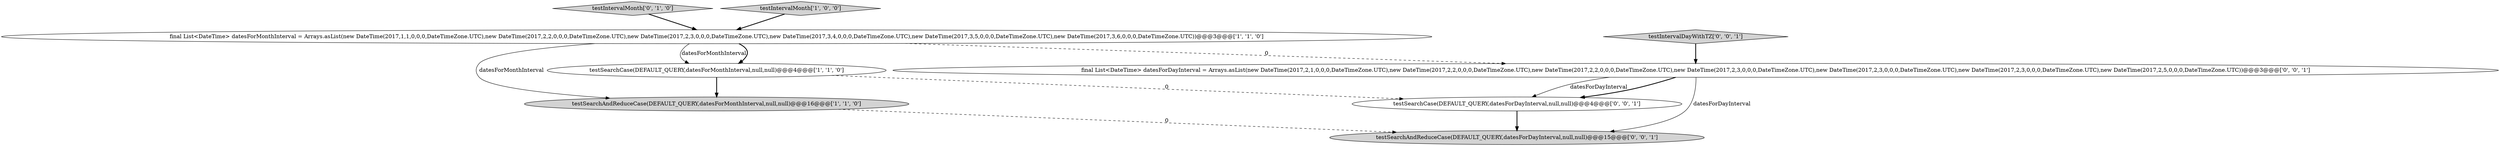 digraph {
6 [style = filled, label = "final List<DateTime> datesForDayInterval = Arrays.asList(new DateTime(2017,2,1,0,0,0,DateTimeZone.UTC),new DateTime(2017,2,2,0,0,0,DateTimeZone.UTC),new DateTime(2017,2,2,0,0,0,DateTimeZone.UTC),new DateTime(2017,2,3,0,0,0,DateTimeZone.UTC),new DateTime(2017,2,3,0,0,0,DateTimeZone.UTC),new DateTime(2017,2,3,0,0,0,DateTimeZone.UTC),new DateTime(2017,2,5,0,0,0,DateTimeZone.UTC))@@@3@@@['0', '0', '1']", fillcolor = white, shape = ellipse image = "AAA0AAABBB3BBB"];
5 [style = filled, label = "testIntervalDayWithTZ['0', '0', '1']", fillcolor = lightgray, shape = diamond image = "AAA0AAABBB3BBB"];
4 [style = filled, label = "testIntervalMonth['0', '1', '0']", fillcolor = lightgray, shape = diamond image = "AAA0AAABBB2BBB"];
0 [style = filled, label = "testSearchAndReduceCase(DEFAULT_QUERY,datesForMonthInterval,null,null)@@@16@@@['1', '1', '0']", fillcolor = lightgray, shape = ellipse image = "AAA0AAABBB1BBB"];
3 [style = filled, label = "testSearchCase(DEFAULT_QUERY,datesForMonthInterval,null,null)@@@4@@@['1', '1', '0']", fillcolor = white, shape = ellipse image = "AAA0AAABBB1BBB"];
8 [style = filled, label = "testSearchCase(DEFAULT_QUERY,datesForDayInterval,null,null)@@@4@@@['0', '0', '1']", fillcolor = white, shape = ellipse image = "AAA0AAABBB3BBB"];
1 [style = filled, label = "testIntervalMonth['1', '0', '0']", fillcolor = lightgray, shape = diamond image = "AAA0AAABBB1BBB"];
7 [style = filled, label = "testSearchAndReduceCase(DEFAULT_QUERY,datesForDayInterval,null,null)@@@15@@@['0', '0', '1']", fillcolor = lightgray, shape = ellipse image = "AAA0AAABBB3BBB"];
2 [style = filled, label = "final List<DateTime> datesForMonthInterval = Arrays.asList(new DateTime(2017,1,1,0,0,0,DateTimeZone.UTC),new DateTime(2017,2,2,0,0,0,DateTimeZone.UTC),new DateTime(2017,2,3,0,0,0,DateTimeZone.UTC),new DateTime(2017,3,4,0,0,0,DateTimeZone.UTC),new DateTime(2017,3,5,0,0,0,DateTimeZone.UTC),new DateTime(2017,3,6,0,0,0,DateTimeZone.UTC))@@@3@@@['1', '1', '0']", fillcolor = white, shape = ellipse image = "AAA0AAABBB1BBB"];
8->7 [style = bold, label=""];
2->0 [style = solid, label="datesForMonthInterval"];
6->8 [style = solid, label="datesForDayInterval"];
0->7 [style = dashed, label="0"];
2->3 [style = solid, label="datesForMonthInterval"];
3->8 [style = dashed, label="0"];
3->0 [style = bold, label=""];
6->7 [style = solid, label="datesForDayInterval"];
1->2 [style = bold, label=""];
6->8 [style = bold, label=""];
5->6 [style = bold, label=""];
4->2 [style = bold, label=""];
2->3 [style = bold, label=""];
2->6 [style = dashed, label="0"];
}
